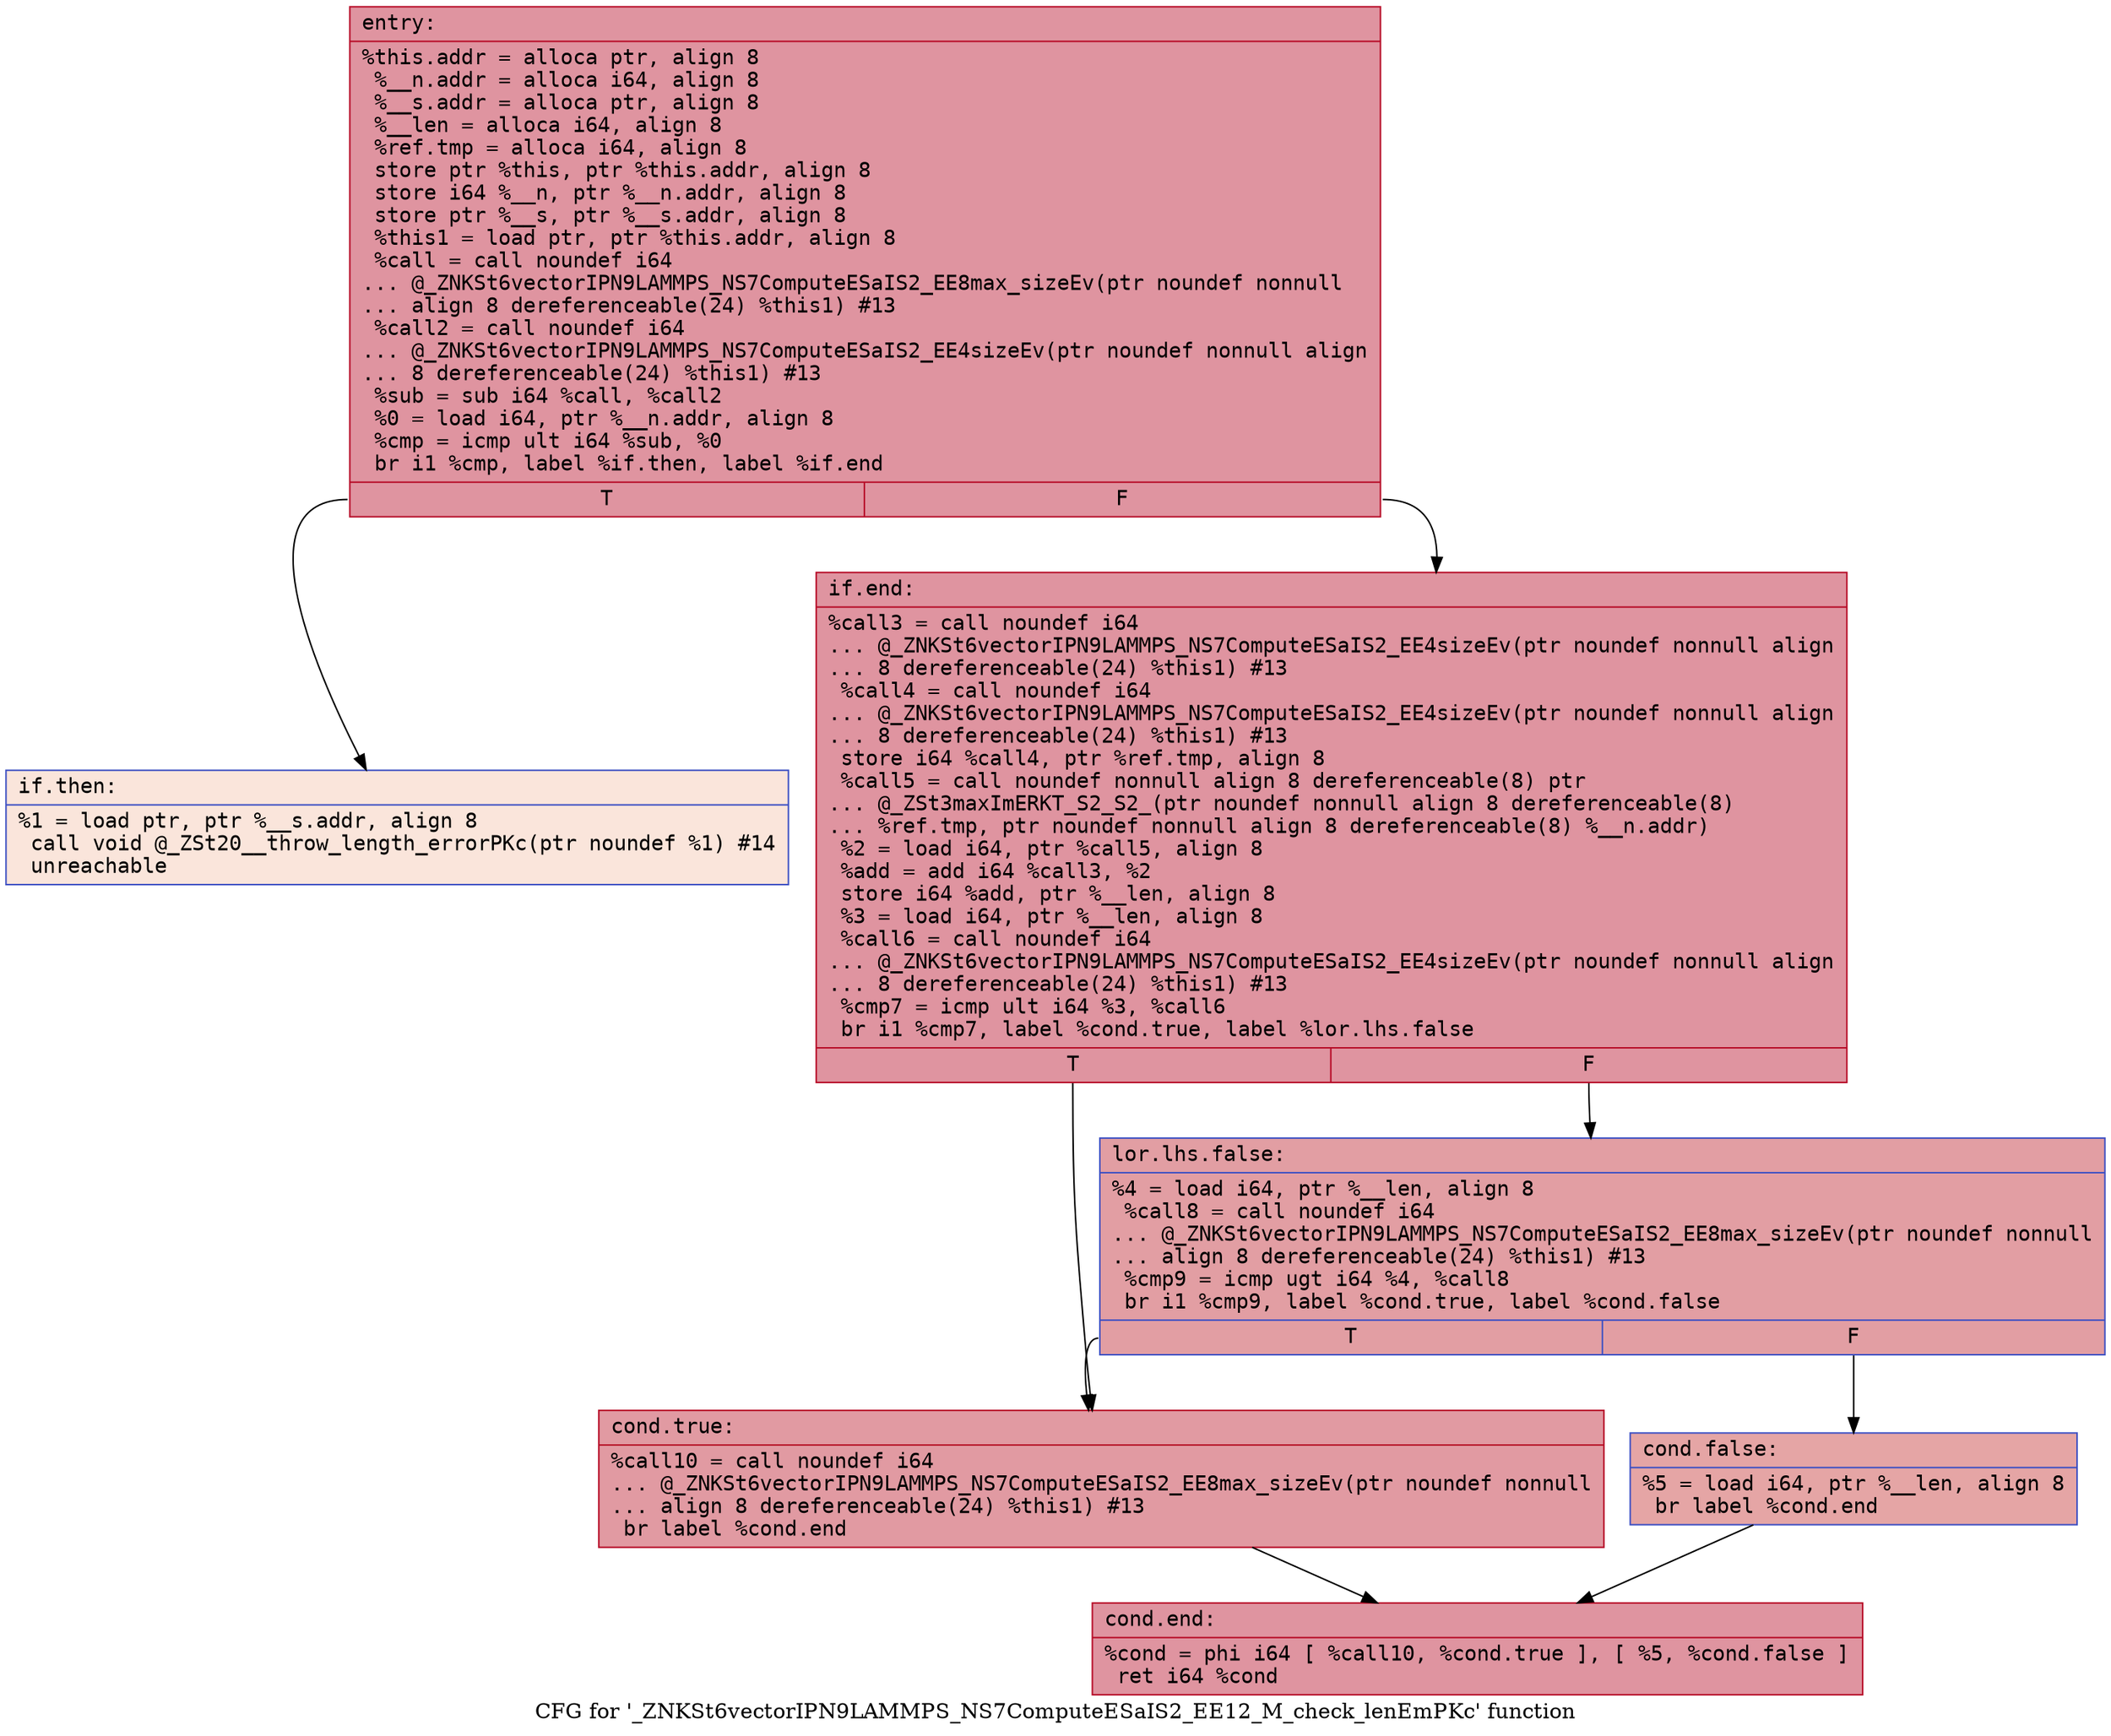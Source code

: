 digraph "CFG for '_ZNKSt6vectorIPN9LAMMPS_NS7ComputeESaIS2_EE12_M_check_lenEmPKc' function" {
	label="CFG for '_ZNKSt6vectorIPN9LAMMPS_NS7ComputeESaIS2_EE12_M_check_lenEmPKc' function";

	Node0x561f165a4cd0 [shape=record,color="#b70d28ff", style=filled, fillcolor="#b70d2870" fontname="Courier",label="{entry:\l|  %this.addr = alloca ptr, align 8\l  %__n.addr = alloca i64, align 8\l  %__s.addr = alloca ptr, align 8\l  %__len = alloca i64, align 8\l  %ref.tmp = alloca i64, align 8\l  store ptr %this, ptr %this.addr, align 8\l  store i64 %__n, ptr %__n.addr, align 8\l  store ptr %__s, ptr %__s.addr, align 8\l  %this1 = load ptr, ptr %this.addr, align 8\l  %call = call noundef i64\l... @_ZNKSt6vectorIPN9LAMMPS_NS7ComputeESaIS2_EE8max_sizeEv(ptr noundef nonnull\l... align 8 dereferenceable(24) %this1) #13\l  %call2 = call noundef i64\l... @_ZNKSt6vectorIPN9LAMMPS_NS7ComputeESaIS2_EE4sizeEv(ptr noundef nonnull align\l... 8 dereferenceable(24) %this1) #13\l  %sub = sub i64 %call, %call2\l  %0 = load i64, ptr %__n.addr, align 8\l  %cmp = icmp ult i64 %sub, %0\l  br i1 %cmp, label %if.then, label %if.end\l|{<s0>T|<s1>F}}"];
	Node0x561f165a4cd0:s0 -> Node0x561f165a5c10[tooltip="entry -> if.then\nProbability 0.00%" ];
	Node0x561f165a4cd0:s1 -> Node0x561f165a5c80[tooltip="entry -> if.end\nProbability 100.00%" ];
	Node0x561f165a5c10 [shape=record,color="#3d50c3ff", style=filled, fillcolor="#f4c5ad70" fontname="Courier",label="{if.then:\l|  %1 = load ptr, ptr %__s.addr, align 8\l  call void @_ZSt20__throw_length_errorPKc(ptr noundef %1) #14\l  unreachable\l}"];
	Node0x561f165a5c80 [shape=record,color="#b70d28ff", style=filled, fillcolor="#b70d2870" fontname="Courier",label="{if.end:\l|  %call3 = call noundef i64\l... @_ZNKSt6vectorIPN9LAMMPS_NS7ComputeESaIS2_EE4sizeEv(ptr noundef nonnull align\l... 8 dereferenceable(24) %this1) #13\l  %call4 = call noundef i64\l... @_ZNKSt6vectorIPN9LAMMPS_NS7ComputeESaIS2_EE4sizeEv(ptr noundef nonnull align\l... 8 dereferenceable(24) %this1) #13\l  store i64 %call4, ptr %ref.tmp, align 8\l  %call5 = call noundef nonnull align 8 dereferenceable(8) ptr\l... @_ZSt3maxImERKT_S2_S2_(ptr noundef nonnull align 8 dereferenceable(8)\l... %ref.tmp, ptr noundef nonnull align 8 dereferenceable(8) %__n.addr)\l  %2 = load i64, ptr %call5, align 8\l  %add = add i64 %call3, %2\l  store i64 %add, ptr %__len, align 8\l  %3 = load i64, ptr %__len, align 8\l  %call6 = call noundef i64\l... @_ZNKSt6vectorIPN9LAMMPS_NS7ComputeESaIS2_EE4sizeEv(ptr noundef nonnull align\l... 8 dereferenceable(24) %this1) #13\l  %cmp7 = icmp ult i64 %3, %call6\l  br i1 %cmp7, label %cond.true, label %lor.lhs.false\l|{<s0>T|<s1>F}}"];
	Node0x561f165a5c80:s0 -> Node0x561f165a6840[tooltip="if.end -> cond.true\nProbability 50.00%" ];
	Node0x561f165a5c80:s1 -> Node0x561f165a6890[tooltip="if.end -> lor.lhs.false\nProbability 50.00%" ];
	Node0x561f165a6890 [shape=record,color="#3d50c3ff", style=filled, fillcolor="#be242e70" fontname="Courier",label="{lor.lhs.false:\l|  %4 = load i64, ptr %__len, align 8\l  %call8 = call noundef i64\l... @_ZNKSt6vectorIPN9LAMMPS_NS7ComputeESaIS2_EE8max_sizeEv(ptr noundef nonnull\l... align 8 dereferenceable(24) %this1) #13\l  %cmp9 = icmp ugt i64 %4, %call8\l  br i1 %cmp9, label %cond.true, label %cond.false\l|{<s0>T|<s1>F}}"];
	Node0x561f165a6890:s0 -> Node0x561f165a6840[tooltip="lor.lhs.false -> cond.true\nProbability 50.00%" ];
	Node0x561f165a6890:s1 -> Node0x561f165a59f0[tooltip="lor.lhs.false -> cond.false\nProbability 50.00%" ];
	Node0x561f165a6840 [shape=record,color="#b70d28ff", style=filled, fillcolor="#bb1b2c70" fontname="Courier",label="{cond.true:\l|  %call10 = call noundef i64\l... @_ZNKSt6vectorIPN9LAMMPS_NS7ComputeESaIS2_EE8max_sizeEv(ptr noundef nonnull\l... align 8 dereferenceable(24) %this1) #13\l  br label %cond.end\l}"];
	Node0x561f165a6840 -> Node0x561f165a7000[tooltip="cond.true -> cond.end\nProbability 100.00%" ];
	Node0x561f165a59f0 [shape=record,color="#3d50c3ff", style=filled, fillcolor="#c5333470" fontname="Courier",label="{cond.false:\l|  %5 = load i64, ptr %__len, align 8\l  br label %cond.end\l}"];
	Node0x561f165a59f0 -> Node0x561f165a7000[tooltip="cond.false -> cond.end\nProbability 100.00%" ];
	Node0x561f165a7000 [shape=record,color="#b70d28ff", style=filled, fillcolor="#b70d2870" fontname="Courier",label="{cond.end:\l|  %cond = phi i64 [ %call10, %cond.true ], [ %5, %cond.false ]\l  ret i64 %cond\l}"];
}

